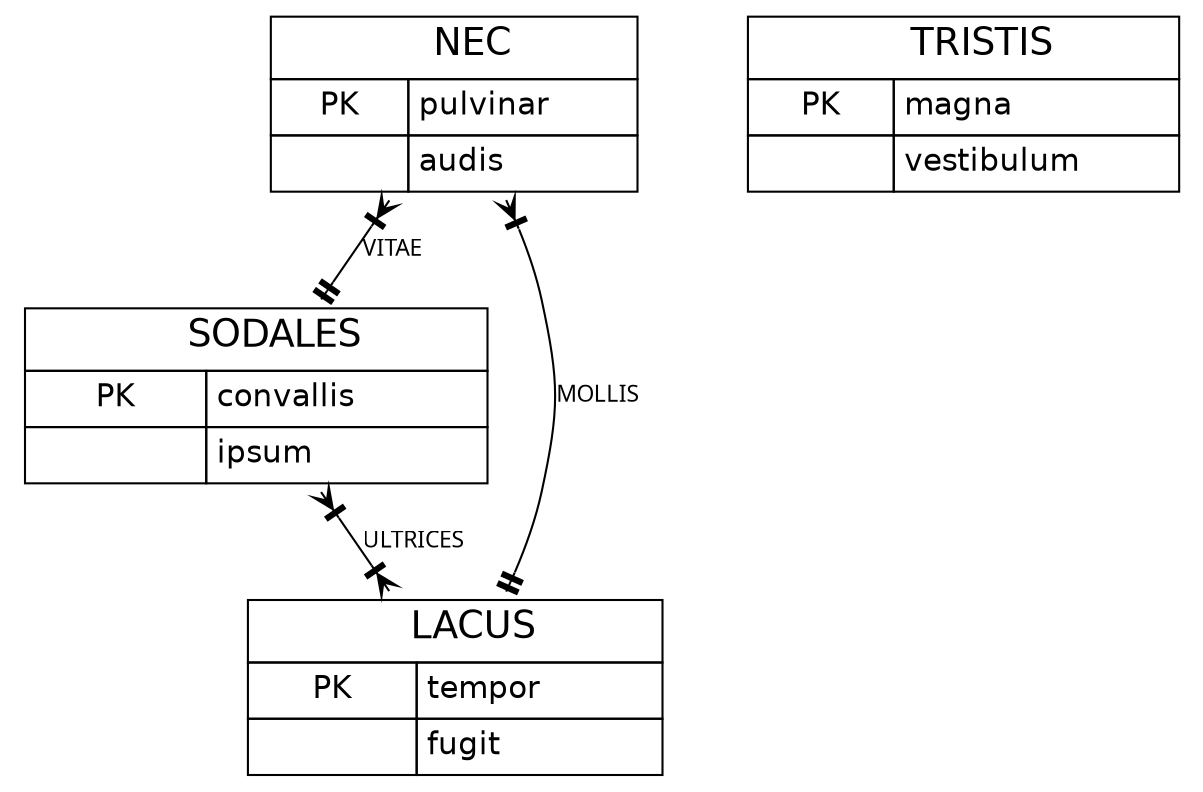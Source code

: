 // Generated by Mocodo 4.0.3

digraph{
  layout=dot
  bgcolor="#FFFFFF"
  nodesep=0.5

  // Nodes
  node [
      shape=none
      fontcolor="#000000"
      fontsize=15
      fontname="Helvetica"
]
  node [
      shape=none
      fontcolor="#000000"
      fontsize=15
      fontname="Helvetica"
]
  1 [label=<<table
        border="0"
        cellborder="1"
        cellspacing="0"
        bgcolor="#FFFFFF"
        color="#000000"
        cellpadding="4"
    >
        <tr>
            <td bgcolor="#FFFFFF" colspan="2">
                <font
                    color="#000000"
                    point-size="18"
                >NEC</font>
            </td>
        </tr>
        <tr><td>PK</td><td align="left">pulvinar</td></tr>
        <tr><td> </td><td align="left">audis</td></tr>
    </table>
>]
  2 [label=<<table
        border="0"
        cellborder="1"
        cellspacing="0"
        bgcolor="#FFFFFF"
        color="#000000"
        cellpadding="4"
    >
        <tr>
            <td bgcolor="#FFFFFF" colspan="2">
                <font
                    color="#000000"
                    point-size="18"
                >LACUS</font>
            </td>
        </tr>
        <tr><td>PK</td><td align="left">tempor</td></tr>
        <tr><td> </td><td align="left">fugit</td></tr>
    </table>
>]
  3 [label=<<table
        border="0"
        cellborder="1"
        cellspacing="0"
        bgcolor="#FFFFFF"
        color="#000000"
        cellpadding="4"
    >
        <tr>
            <td bgcolor="#FFFFFF" colspan="2">
                <font
                    color="#000000"
                    point-size="18"
                >TRISTIS</font>
            </td>
        </tr>
        <tr><td>PK</td><td align="left">magna</td></tr>
        <tr><td> </td><td align="left">vestibulum</td></tr>
    </table>
>]
  4 [label=<<table
        border="0"
        cellborder="1"
        cellspacing="0"
        bgcolor="#FFFFFF"
        color="#000000"
        cellpadding="4"
    >
        <tr>
            <td bgcolor="#FFFFFF" colspan="2">
                <font
                    color="#000000"
                    point-size="18"
                >SODALES</font>
            </td>
        </tr>
        <tr><td>PK</td><td align="left">convallis</td></tr>
        <tr><td> </td><td align="left">ipsum</td></tr>
    </table>
>]

  // Edges
  edge [
    penwidth=1
    color="#000000"
    fontcolor="#000000"
    fontname="Futura"
    fontsize=11
    dir=both
  ]
  2 -> 1 [arrowhead="crowtee" arrowtail="teetee" label="MOLLIS"]
  1 -> 4 [arrowhead="teetee" arrowtail="crowtee" label="VITAE"]
  4 -> 2 [arrowhead="crowtee" arrowtail="crowtee" label="ULTRICES"]
}